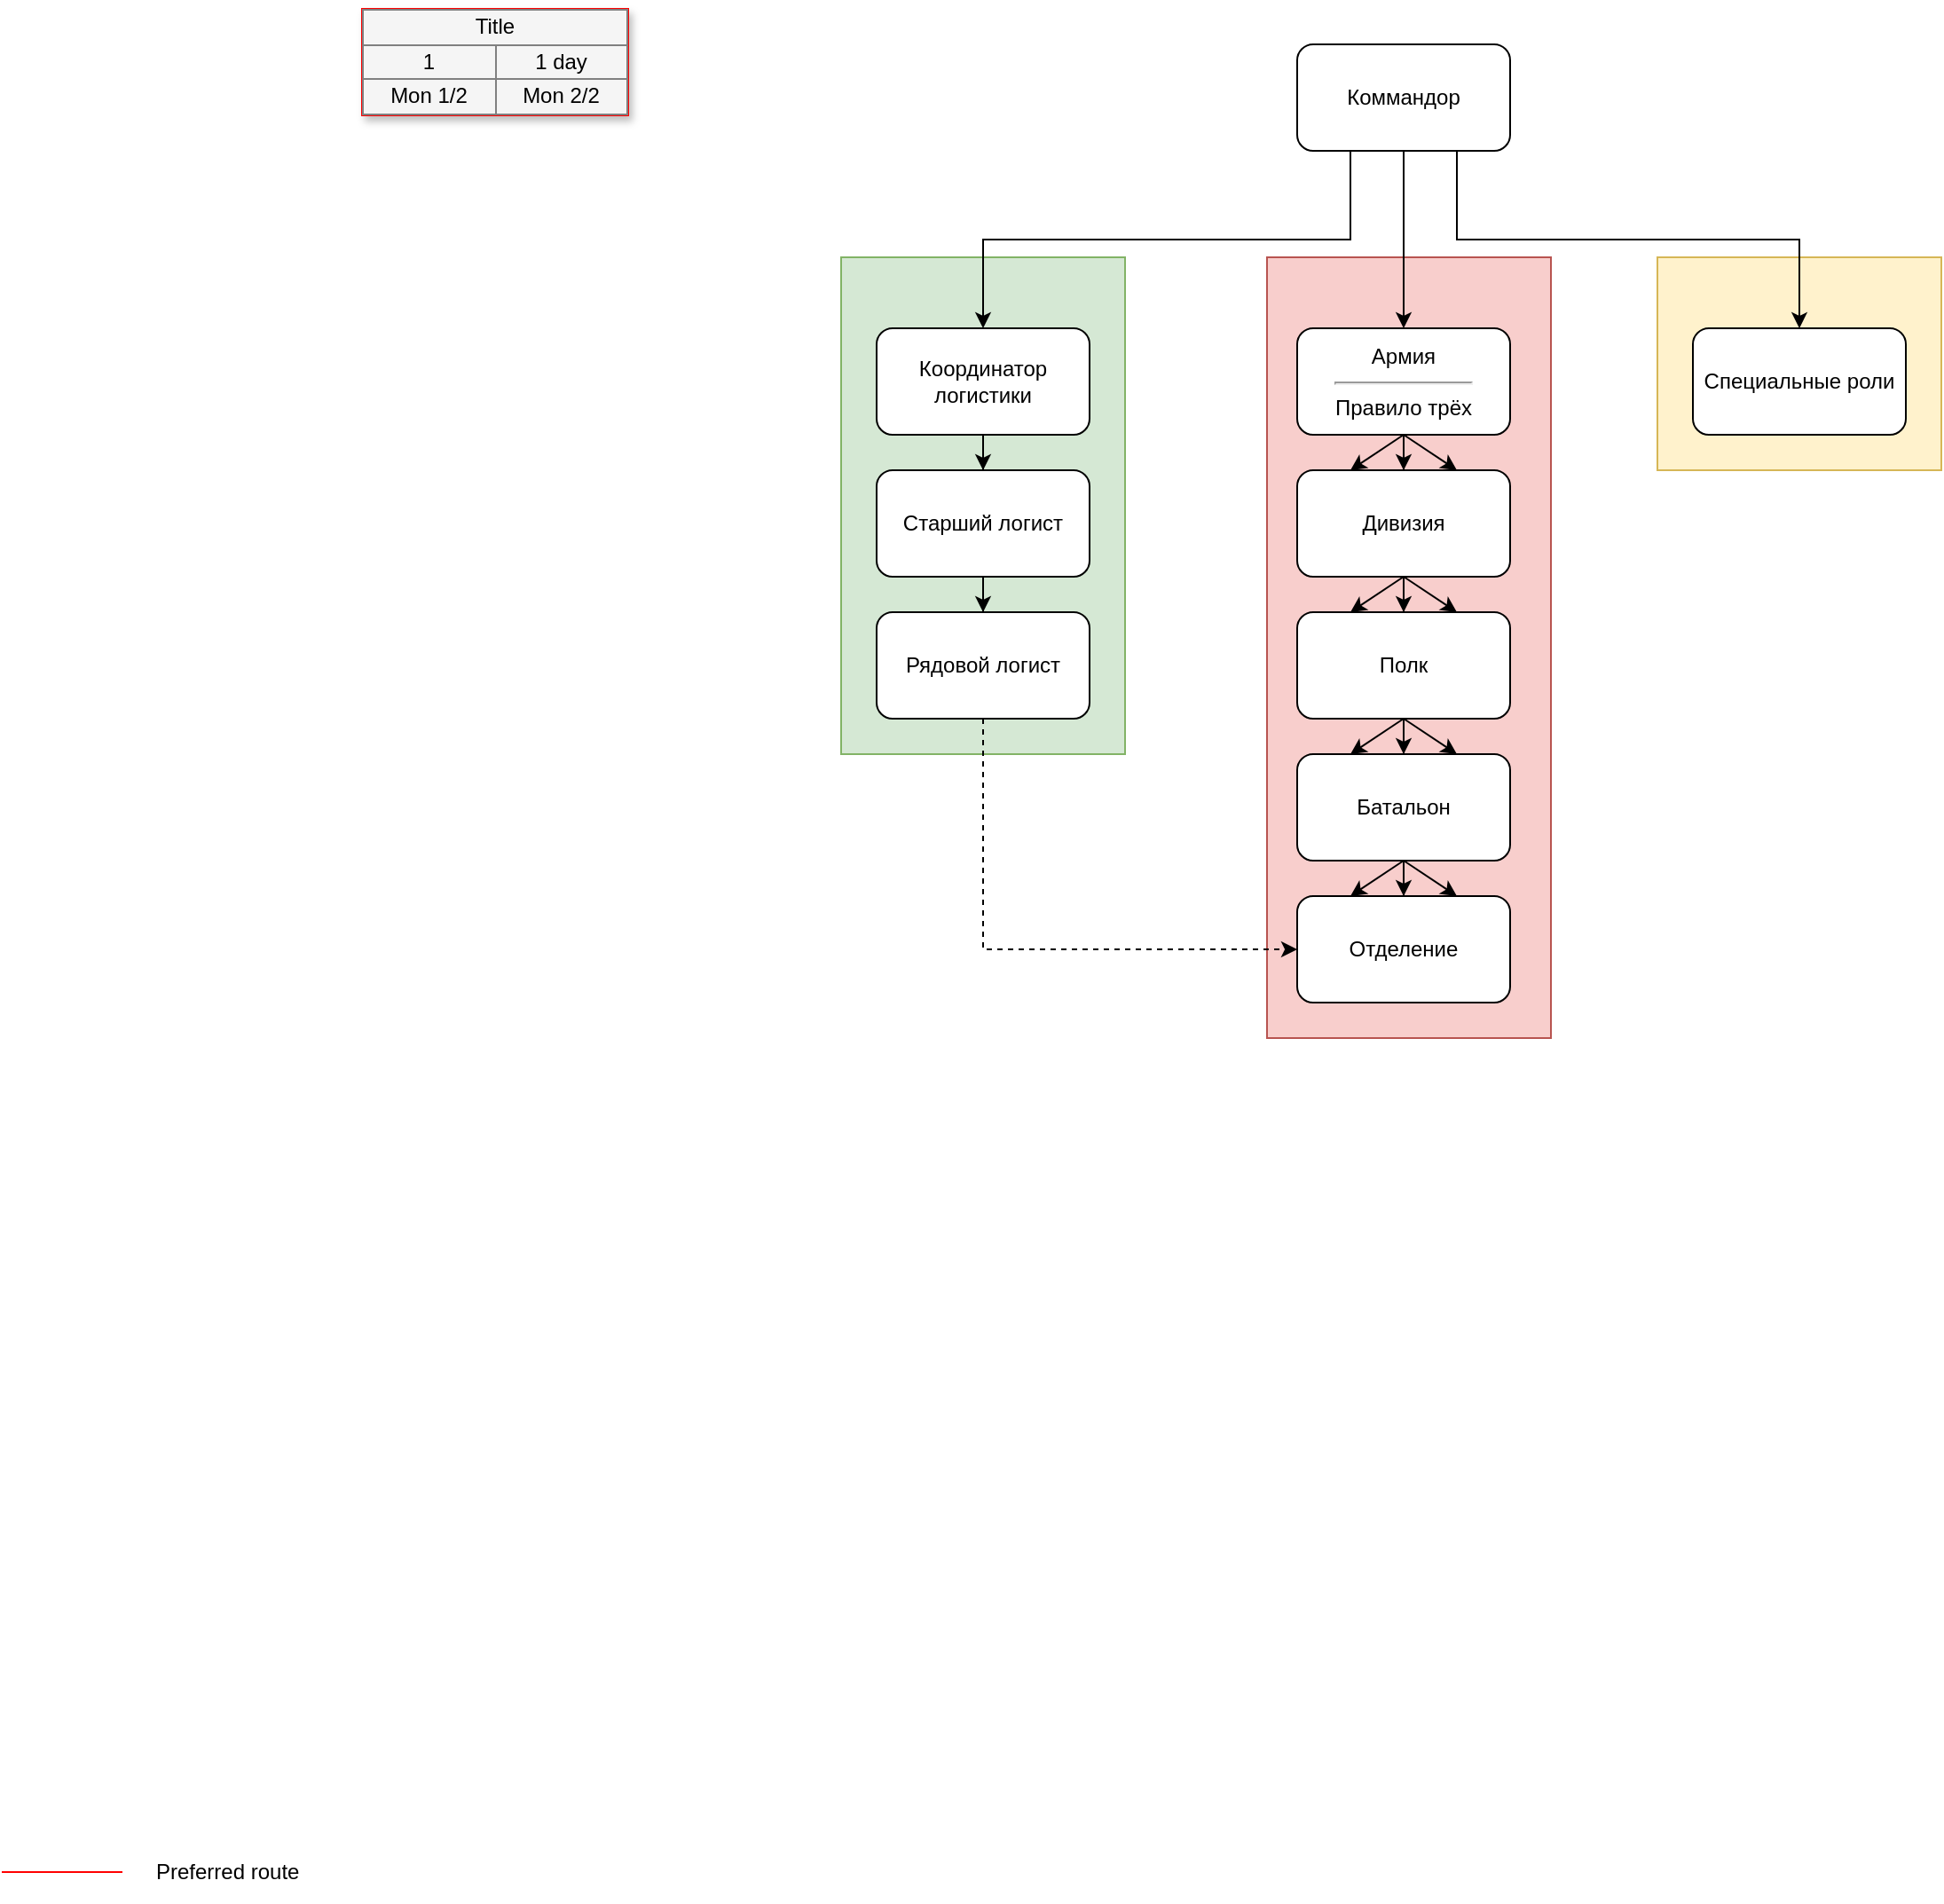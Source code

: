 <mxfile version="20.5.1" type="github">
  <diagram name="Page-1" id="9c096ad6-e400-ecc8-3e38-643d2caac077">
    <mxGraphModel dx="1185" dy="635" grid="1" gridSize="10" guides="1" tooltips="1" connect="1" arrows="1" fold="1" page="1" pageScale="1.5" pageWidth="1169" pageHeight="826" background="none" math="0" shadow="0">
      <root>
        <mxCell id="0" style=";html=1;" />
        <mxCell id="1" style=";html=1;" parent="0" />
        <mxCell id="SyCh86fztDe2KE6wsMSK-36" value="" style="rounded=0;whiteSpace=wrap;html=1;fillColor=#fff2cc;strokeColor=#d6b656;" vertex="1" parent="1">
          <mxGeometry x="1020" y="200" width="160" height="120" as="geometry" />
        </mxCell>
        <mxCell id="SyCh86fztDe2KE6wsMSK-21" value="" style="rounded=0;whiteSpace=wrap;html=1;fillColor=#d5e8d4;strokeColor=#82b366;" vertex="1" parent="1">
          <mxGeometry x="560" y="200" width="160" height="280" as="geometry" />
        </mxCell>
        <mxCell id="SyCh86fztDe2KE6wsMSK-6" value="" style="rounded=0;whiteSpace=wrap;html=1;fillColor=#f8cecc;strokeColor=#b85450;" vertex="1" parent="1">
          <mxGeometry x="800" y="200" width="160" height="440" as="geometry" />
        </mxCell>
        <mxCell id="30e23a8a0b95c500-1" value="&lt;table border=&quot;1&quot; width=&quot;100%&quot; style=&quot;width: 100% ; height: 100% ; border-collapse: collapse&quot;&gt;&lt;tbody&gt;&lt;tr&gt;&lt;td colspan=&quot;2&quot; align=&quot;center&quot;&gt;&lt;font style=&quot;font-size: 12px;&quot;&gt;Title&lt;/font&gt;&lt;/td&gt;&lt;/tr&gt;&lt;tr&gt;&lt;td align=&quot;center&quot;&gt;&lt;font style=&quot;font-size: 12px;&quot;&gt;1&lt;/font&gt;&lt;/td&gt;&lt;td align=&quot;center&quot;&gt;&lt;font style=&quot;font-size: 12px;&quot;&gt;1 day&lt;/font&gt;&lt;/td&gt;&lt;/tr&gt;&lt;tr&gt;&lt;td align=&quot;center&quot;&gt;&lt;font style=&quot;font-size: 12px;&quot;&gt;Mon 1/2&lt;/font&gt;&lt;/td&gt;&lt;td align=&quot;center&quot;&gt;&lt;font style=&quot;font-size: 12px;&quot;&gt;Mon 2/2&lt;/font&gt;&lt;/td&gt;&lt;/tr&gt;&lt;/tbody&gt;&lt;/table&gt;" style="text;html=1;strokeColor=#FF0000;fillColor=#f5f5f5;overflow=fill;rounded=0;shadow=1;fontSize=12;align=center;" parent="1" vertex="1">
          <mxGeometry x="290" y="60" width="150" height="60" as="geometry" />
        </mxCell>
        <mxCell id="3cfceab9cabfe5b9-59" value="" style="line;strokeWidth=1;html=1;rounded=1;fontSize=12;align=center;verticalAlign=middle;strokeColor=#FF0000;endFill=1;endArrow=classic;endSize=10;startSize=10;" parent="1" vertex="1">
          <mxGeometry x="87" y="1105" width="68" height="10" as="geometry" />
        </mxCell>
        <mxCell id="3cfceab9cabfe5b9-60" value="Preferred route" style="text;html=1;strokeColor=none;fillColor=none;align=left;verticalAlign=middle;whiteSpace=wrap;rounded=0;shadow=1;fontSize=12;" parent="1" vertex="1">
          <mxGeometry x="172" y="1100" width="143" height="20" as="geometry" />
        </mxCell>
        <mxCell id="SyCh86fztDe2KE6wsMSK-3" style="edgeStyle=orthogonalEdgeStyle;rounded=0;orthogonalLoop=1;jettySize=auto;html=1;exitX=0.25;exitY=1;exitDx=0;exitDy=0;" edge="1" parent="1" source="SyCh86fztDe2KE6wsMSK-1" target="SyCh86fztDe2KE6wsMSK-2">
          <mxGeometry relative="1" as="geometry" />
        </mxCell>
        <mxCell id="SyCh86fztDe2KE6wsMSK-5" style="edgeStyle=orthogonalEdgeStyle;rounded=0;orthogonalLoop=1;jettySize=auto;html=1;exitX=0.5;exitY=1;exitDx=0;exitDy=0;" edge="1" parent="1" source="SyCh86fztDe2KE6wsMSK-1" target="SyCh86fztDe2KE6wsMSK-4">
          <mxGeometry relative="1" as="geometry" />
        </mxCell>
        <mxCell id="SyCh86fztDe2KE6wsMSK-35" style="edgeStyle=orthogonalEdgeStyle;rounded=0;orthogonalLoop=1;jettySize=auto;html=1;exitX=0.75;exitY=1;exitDx=0;exitDy=0;" edge="1" parent="1" source="SyCh86fztDe2KE6wsMSK-1" target="SyCh86fztDe2KE6wsMSK-34">
          <mxGeometry relative="1" as="geometry">
            <Array as="points">
              <mxPoint x="907" y="190" />
              <mxPoint x="1100" y="190" />
            </Array>
          </mxGeometry>
        </mxCell>
        <mxCell id="SyCh86fztDe2KE6wsMSK-1" value="Коммандор" style="rounded=1;whiteSpace=wrap;html=1;" vertex="1" parent="1">
          <mxGeometry x="817" y="80" width="120" height="60" as="geometry" />
        </mxCell>
        <mxCell id="SyCh86fztDe2KE6wsMSK-17" style="edgeStyle=orthogonalEdgeStyle;rounded=0;orthogonalLoop=1;jettySize=auto;html=1;exitX=0.5;exitY=1;exitDx=0;exitDy=0;" edge="1" parent="1" source="SyCh86fztDe2KE6wsMSK-2" target="SyCh86fztDe2KE6wsMSK-16">
          <mxGeometry relative="1" as="geometry" />
        </mxCell>
        <mxCell id="SyCh86fztDe2KE6wsMSK-2" value="Координатор логистики" style="rounded=1;whiteSpace=wrap;html=1;" vertex="1" parent="1">
          <mxGeometry x="580" y="240" width="120" height="60" as="geometry" />
        </mxCell>
        <mxCell id="SyCh86fztDe2KE6wsMSK-9" style="edgeStyle=orthogonalEdgeStyle;rounded=0;orthogonalLoop=1;jettySize=auto;html=1;exitX=0.5;exitY=1;exitDx=0;exitDy=0;" edge="1" parent="1" source="SyCh86fztDe2KE6wsMSK-4" target="SyCh86fztDe2KE6wsMSK-8">
          <mxGeometry relative="1" as="geometry" />
        </mxCell>
        <mxCell id="SyCh86fztDe2KE6wsMSK-22" style="rounded=0;orthogonalLoop=1;jettySize=auto;html=1;exitX=0.5;exitY=1;exitDx=0;exitDy=0;entryX=0.75;entryY=0;entryDx=0;entryDy=0;" edge="1" parent="1" source="SyCh86fztDe2KE6wsMSK-4" target="SyCh86fztDe2KE6wsMSK-8">
          <mxGeometry relative="1" as="geometry" />
        </mxCell>
        <mxCell id="SyCh86fztDe2KE6wsMSK-24" style="rounded=0;orthogonalLoop=1;jettySize=auto;html=1;exitX=0.5;exitY=1;exitDx=0;exitDy=0;entryX=0.25;entryY=0;entryDx=0;entryDy=0;" edge="1" parent="1" source="SyCh86fztDe2KE6wsMSK-4" target="SyCh86fztDe2KE6wsMSK-8">
          <mxGeometry relative="1" as="geometry" />
        </mxCell>
        <mxCell id="SyCh86fztDe2KE6wsMSK-4" value="Армия&lt;br&gt;&lt;hr&gt;Правило трёх" style="rounded=1;whiteSpace=wrap;html=1;" vertex="1" parent="1">
          <mxGeometry x="817" y="240" width="120" height="60" as="geometry" />
        </mxCell>
        <mxCell id="SyCh86fztDe2KE6wsMSK-11" style="edgeStyle=orthogonalEdgeStyle;rounded=0;orthogonalLoop=1;jettySize=auto;html=1;exitX=0.5;exitY=1;exitDx=0;exitDy=0;" edge="1" parent="1" source="SyCh86fztDe2KE6wsMSK-8" target="SyCh86fztDe2KE6wsMSK-10">
          <mxGeometry relative="1" as="geometry" />
        </mxCell>
        <mxCell id="SyCh86fztDe2KE6wsMSK-8" value="Дивизия" style="rounded=1;whiteSpace=wrap;html=1;" vertex="1" parent="1">
          <mxGeometry x="817" y="320" width="120" height="60" as="geometry" />
        </mxCell>
        <mxCell id="SyCh86fztDe2KE6wsMSK-13" style="edgeStyle=orthogonalEdgeStyle;rounded=0;orthogonalLoop=1;jettySize=auto;html=1;exitX=0.5;exitY=1;exitDx=0;exitDy=0;" edge="1" parent="1" source="SyCh86fztDe2KE6wsMSK-10" target="SyCh86fztDe2KE6wsMSK-12">
          <mxGeometry relative="1" as="geometry" />
        </mxCell>
        <mxCell id="SyCh86fztDe2KE6wsMSK-10" value="Полк" style="rounded=1;whiteSpace=wrap;html=1;" vertex="1" parent="1">
          <mxGeometry x="817" y="400" width="120" height="60" as="geometry" />
        </mxCell>
        <mxCell id="SyCh86fztDe2KE6wsMSK-15" style="edgeStyle=orthogonalEdgeStyle;rounded=0;orthogonalLoop=1;jettySize=auto;html=1;exitX=0.5;exitY=1;exitDx=0;exitDy=0;" edge="1" parent="1" source="SyCh86fztDe2KE6wsMSK-12" target="SyCh86fztDe2KE6wsMSK-14">
          <mxGeometry relative="1" as="geometry" />
        </mxCell>
        <mxCell id="SyCh86fztDe2KE6wsMSK-12" value="Батальон" style="rounded=1;whiteSpace=wrap;html=1;" vertex="1" parent="1">
          <mxGeometry x="817" y="480" width="120" height="60" as="geometry" />
        </mxCell>
        <mxCell id="SyCh86fztDe2KE6wsMSK-14" value="Отделение" style="rounded=1;whiteSpace=wrap;html=1;" vertex="1" parent="1">
          <mxGeometry x="817" y="560" width="120" height="60" as="geometry" />
        </mxCell>
        <mxCell id="SyCh86fztDe2KE6wsMSK-19" style="edgeStyle=orthogonalEdgeStyle;rounded=0;orthogonalLoop=1;jettySize=auto;html=1;exitX=0.5;exitY=1;exitDx=0;exitDy=0;" edge="1" parent="1" source="SyCh86fztDe2KE6wsMSK-16" target="SyCh86fztDe2KE6wsMSK-18">
          <mxGeometry relative="1" as="geometry" />
        </mxCell>
        <mxCell id="SyCh86fztDe2KE6wsMSK-16" value="Старший логист" style="rounded=1;whiteSpace=wrap;html=1;" vertex="1" parent="1">
          <mxGeometry x="580" y="320" width="120" height="60" as="geometry" />
        </mxCell>
        <mxCell id="SyCh86fztDe2KE6wsMSK-20" style="edgeStyle=orthogonalEdgeStyle;rounded=0;orthogonalLoop=1;jettySize=auto;html=1;exitX=0.5;exitY=1;exitDx=0;exitDy=0;entryX=0;entryY=0.5;entryDx=0;entryDy=0;dashed=1;" edge="1" parent="1" source="SyCh86fztDe2KE6wsMSK-18" target="SyCh86fztDe2KE6wsMSK-14">
          <mxGeometry relative="1" as="geometry" />
        </mxCell>
        <mxCell id="SyCh86fztDe2KE6wsMSK-18" value="Рядовой логист" style="rounded=1;whiteSpace=wrap;html=1;" vertex="1" parent="1">
          <mxGeometry x="580" y="400" width="120" height="60" as="geometry" />
        </mxCell>
        <mxCell id="SyCh86fztDe2KE6wsMSK-27" style="rounded=0;orthogonalLoop=1;jettySize=auto;html=1;exitX=0.5;exitY=1;exitDx=0;exitDy=0;entryX=0.75;entryY=0;entryDx=0;entryDy=0;" edge="1" parent="1">
          <mxGeometry relative="1" as="geometry">
            <mxPoint x="877" y="380" as="sourcePoint" />
            <mxPoint x="907" y="400" as="targetPoint" />
          </mxGeometry>
        </mxCell>
        <mxCell id="SyCh86fztDe2KE6wsMSK-28" style="rounded=0;orthogonalLoop=1;jettySize=auto;html=1;exitX=0.5;exitY=1;exitDx=0;exitDy=0;entryX=0.25;entryY=0;entryDx=0;entryDy=0;" edge="1" parent="1">
          <mxGeometry relative="1" as="geometry">
            <mxPoint x="877" y="380" as="sourcePoint" />
            <mxPoint x="847.0" y="400" as="targetPoint" />
          </mxGeometry>
        </mxCell>
        <mxCell id="SyCh86fztDe2KE6wsMSK-29" style="rounded=0;orthogonalLoop=1;jettySize=auto;html=1;exitX=0.5;exitY=1;exitDx=0;exitDy=0;entryX=0.75;entryY=0;entryDx=0;entryDy=0;" edge="1" parent="1">
          <mxGeometry relative="1" as="geometry">
            <mxPoint x="877" y="460" as="sourcePoint" />
            <mxPoint x="907" y="480" as="targetPoint" />
          </mxGeometry>
        </mxCell>
        <mxCell id="SyCh86fztDe2KE6wsMSK-30" style="rounded=0;orthogonalLoop=1;jettySize=auto;html=1;exitX=0.5;exitY=1;exitDx=0;exitDy=0;entryX=0.25;entryY=0;entryDx=0;entryDy=0;" edge="1" parent="1">
          <mxGeometry relative="1" as="geometry">
            <mxPoint x="877" y="460" as="sourcePoint" />
            <mxPoint x="847.0" y="480" as="targetPoint" />
          </mxGeometry>
        </mxCell>
        <mxCell id="SyCh86fztDe2KE6wsMSK-31" style="rounded=0;orthogonalLoop=1;jettySize=auto;html=1;exitX=0.5;exitY=1;exitDx=0;exitDy=0;entryX=0.75;entryY=0;entryDx=0;entryDy=0;" edge="1" parent="1">
          <mxGeometry relative="1" as="geometry">
            <mxPoint x="877" y="540" as="sourcePoint" />
            <mxPoint x="907" y="560" as="targetPoint" />
          </mxGeometry>
        </mxCell>
        <mxCell id="SyCh86fztDe2KE6wsMSK-32" style="rounded=0;orthogonalLoop=1;jettySize=auto;html=1;exitX=0.5;exitY=1;exitDx=0;exitDy=0;entryX=0.25;entryY=0;entryDx=0;entryDy=0;" edge="1" parent="1">
          <mxGeometry relative="1" as="geometry">
            <mxPoint x="877" y="540" as="sourcePoint" />
            <mxPoint x="847.0" y="560" as="targetPoint" />
          </mxGeometry>
        </mxCell>
        <mxCell id="SyCh86fztDe2KE6wsMSK-34" value="Специальные роли" style="rounded=1;whiteSpace=wrap;html=1;" vertex="1" parent="1">
          <mxGeometry x="1040" y="240" width="120" height="60" as="geometry" />
        </mxCell>
      </root>
    </mxGraphModel>
  </diagram>
</mxfile>
